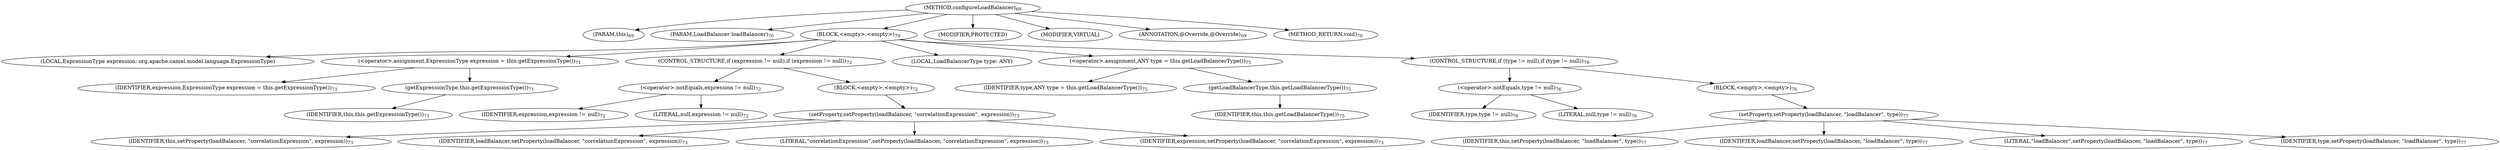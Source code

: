 digraph "configureLoadBalancer" {  
"125" [label = <(METHOD,configureLoadBalancer)<SUB>69</SUB>> ]
"17" [label = <(PARAM,this)<SUB>69</SUB>> ]
"126" [label = <(PARAM,LoadBalancer loadBalancer)<SUB>70</SUB>> ]
"127" [label = <(BLOCK,&lt;empty&gt;,&lt;empty&gt;)<SUB>70</SUB>> ]
"128" [label = <(LOCAL,ExpressionType expression: org.apache.camel.model.language.ExpressionType)> ]
"129" [label = <(&lt;operator&gt;.assignment,ExpressionType expression = this.getExpressionType())<SUB>71</SUB>> ]
"130" [label = <(IDENTIFIER,expression,ExpressionType expression = this.getExpressionType())<SUB>71</SUB>> ]
"131" [label = <(getExpressionType,this.getExpressionType())<SUB>71</SUB>> ]
"16" [label = <(IDENTIFIER,this,this.getExpressionType())<SUB>71</SUB>> ]
"132" [label = <(CONTROL_STRUCTURE,if (expression != null),if (expression != null))<SUB>72</SUB>> ]
"133" [label = <(&lt;operator&gt;.notEquals,expression != null)<SUB>72</SUB>> ]
"134" [label = <(IDENTIFIER,expression,expression != null)<SUB>72</SUB>> ]
"135" [label = <(LITERAL,null,expression != null)<SUB>72</SUB>> ]
"136" [label = <(BLOCK,&lt;empty&gt;,&lt;empty&gt;)<SUB>72</SUB>> ]
"137" [label = <(setProperty,setProperty(loadBalancer, &quot;correlationExpression&quot;, expression))<SUB>73</SUB>> ]
"18" [label = <(IDENTIFIER,this,setProperty(loadBalancer, &quot;correlationExpression&quot;, expression))<SUB>73</SUB>> ]
"138" [label = <(IDENTIFIER,loadBalancer,setProperty(loadBalancer, &quot;correlationExpression&quot;, expression))<SUB>73</SUB>> ]
"139" [label = <(LITERAL,&quot;correlationExpression&quot;,setProperty(loadBalancer, &quot;correlationExpression&quot;, expression))<SUB>73</SUB>> ]
"140" [label = <(IDENTIFIER,expression,setProperty(loadBalancer, &quot;correlationExpression&quot;, expression))<SUB>73</SUB>> ]
"141" [label = <(LOCAL,LoadBalancerType type: ANY)> ]
"142" [label = <(&lt;operator&gt;.assignment,ANY type = this.getLoadBalancerType())<SUB>75</SUB>> ]
"143" [label = <(IDENTIFIER,type,ANY type = this.getLoadBalancerType())<SUB>75</SUB>> ]
"144" [label = <(getLoadBalancerType,this.getLoadBalancerType())<SUB>75</SUB>> ]
"19" [label = <(IDENTIFIER,this,this.getLoadBalancerType())<SUB>75</SUB>> ]
"145" [label = <(CONTROL_STRUCTURE,if (type != null),if (type != null))<SUB>76</SUB>> ]
"146" [label = <(&lt;operator&gt;.notEquals,type != null)<SUB>76</SUB>> ]
"147" [label = <(IDENTIFIER,type,type != null)<SUB>76</SUB>> ]
"148" [label = <(LITERAL,null,type != null)<SUB>76</SUB>> ]
"149" [label = <(BLOCK,&lt;empty&gt;,&lt;empty&gt;)<SUB>76</SUB>> ]
"150" [label = <(setProperty,setProperty(loadBalancer, &quot;loadBalancer&quot;, type))<SUB>77</SUB>> ]
"20" [label = <(IDENTIFIER,this,setProperty(loadBalancer, &quot;loadBalancer&quot;, type))<SUB>77</SUB>> ]
"151" [label = <(IDENTIFIER,loadBalancer,setProperty(loadBalancer, &quot;loadBalancer&quot;, type))<SUB>77</SUB>> ]
"152" [label = <(LITERAL,&quot;loadBalancer&quot;,setProperty(loadBalancer, &quot;loadBalancer&quot;, type))<SUB>77</SUB>> ]
"153" [label = <(IDENTIFIER,type,setProperty(loadBalancer, &quot;loadBalancer&quot;, type))<SUB>77</SUB>> ]
"154" [label = <(MODIFIER,PROTECTED)> ]
"155" [label = <(MODIFIER,VIRTUAL)> ]
"156" [label = <(ANNOTATION,@Override,@Override)<SUB>69</SUB>> ]
"157" [label = <(METHOD_RETURN,void)<SUB>70</SUB>> ]
  "125" -> "17" 
  "125" -> "126" 
  "125" -> "127" 
  "125" -> "154" 
  "125" -> "155" 
  "125" -> "156" 
  "125" -> "157" 
  "127" -> "128" 
  "127" -> "129" 
  "127" -> "132" 
  "127" -> "141" 
  "127" -> "142" 
  "127" -> "145" 
  "129" -> "130" 
  "129" -> "131" 
  "131" -> "16" 
  "132" -> "133" 
  "132" -> "136" 
  "133" -> "134" 
  "133" -> "135" 
  "136" -> "137" 
  "137" -> "18" 
  "137" -> "138" 
  "137" -> "139" 
  "137" -> "140" 
  "142" -> "143" 
  "142" -> "144" 
  "144" -> "19" 
  "145" -> "146" 
  "145" -> "149" 
  "146" -> "147" 
  "146" -> "148" 
  "149" -> "150" 
  "150" -> "20" 
  "150" -> "151" 
  "150" -> "152" 
  "150" -> "153" 
}
